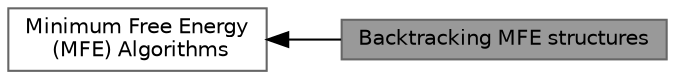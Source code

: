 digraph "Backtracking MFE structures"
{
 // INTERACTIVE_SVG=YES
 // LATEX_PDF_SIZE
  bgcolor="transparent";
  edge [fontname=Helvetica,fontsize=10,labelfontname=Helvetica,labelfontsize=10];
  node [fontname=Helvetica,fontsize=10,shape=box,height=0.2,width=0.4];
  rankdir=LR;
  Node2 [label="Minimum Free Energy\l (MFE) Algorithms",height=0.2,width=0.4,color="grey40", fillcolor="white", style="filled",URL="$group__mfe.html",tooltip="Predicting the Minimum Free Energy (MFE) and a corresponding (consensus) secondary structure."];
  Node1 [label="Backtracking MFE structures",height=0.2,width=0.4,color="gray40", fillcolor="grey60", style="filled", fontcolor="black",tooltip="Backtracking related interfaces."];
  Node2->Node1 [shape=plaintext, dir="back", style="solid"];
}
